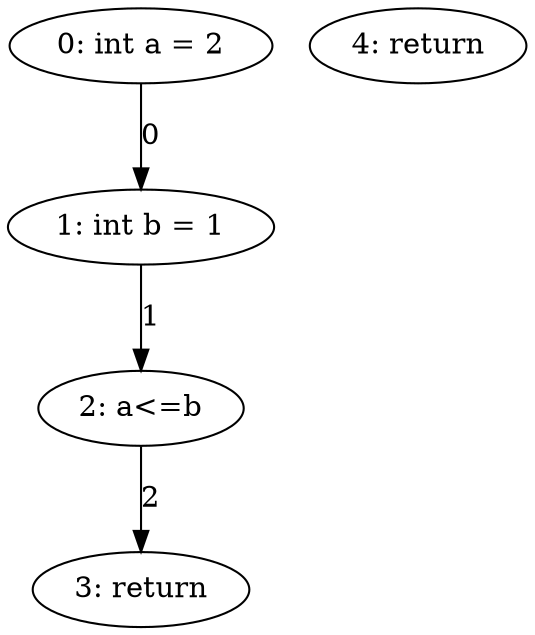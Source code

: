 digraph G {
  1 [ label="0: int a = 2" ];
  2 [ label="1: int b = 1" ];
  3 [ label="2: a<=b" ];
  4 [ label="3: return" ];
  5 [ label="4: return" ];
  1 -> 2 [ label="0" ];
  2 -> 3 [ label="1" ];
  3 -> 4 [ label="2" ];
}
